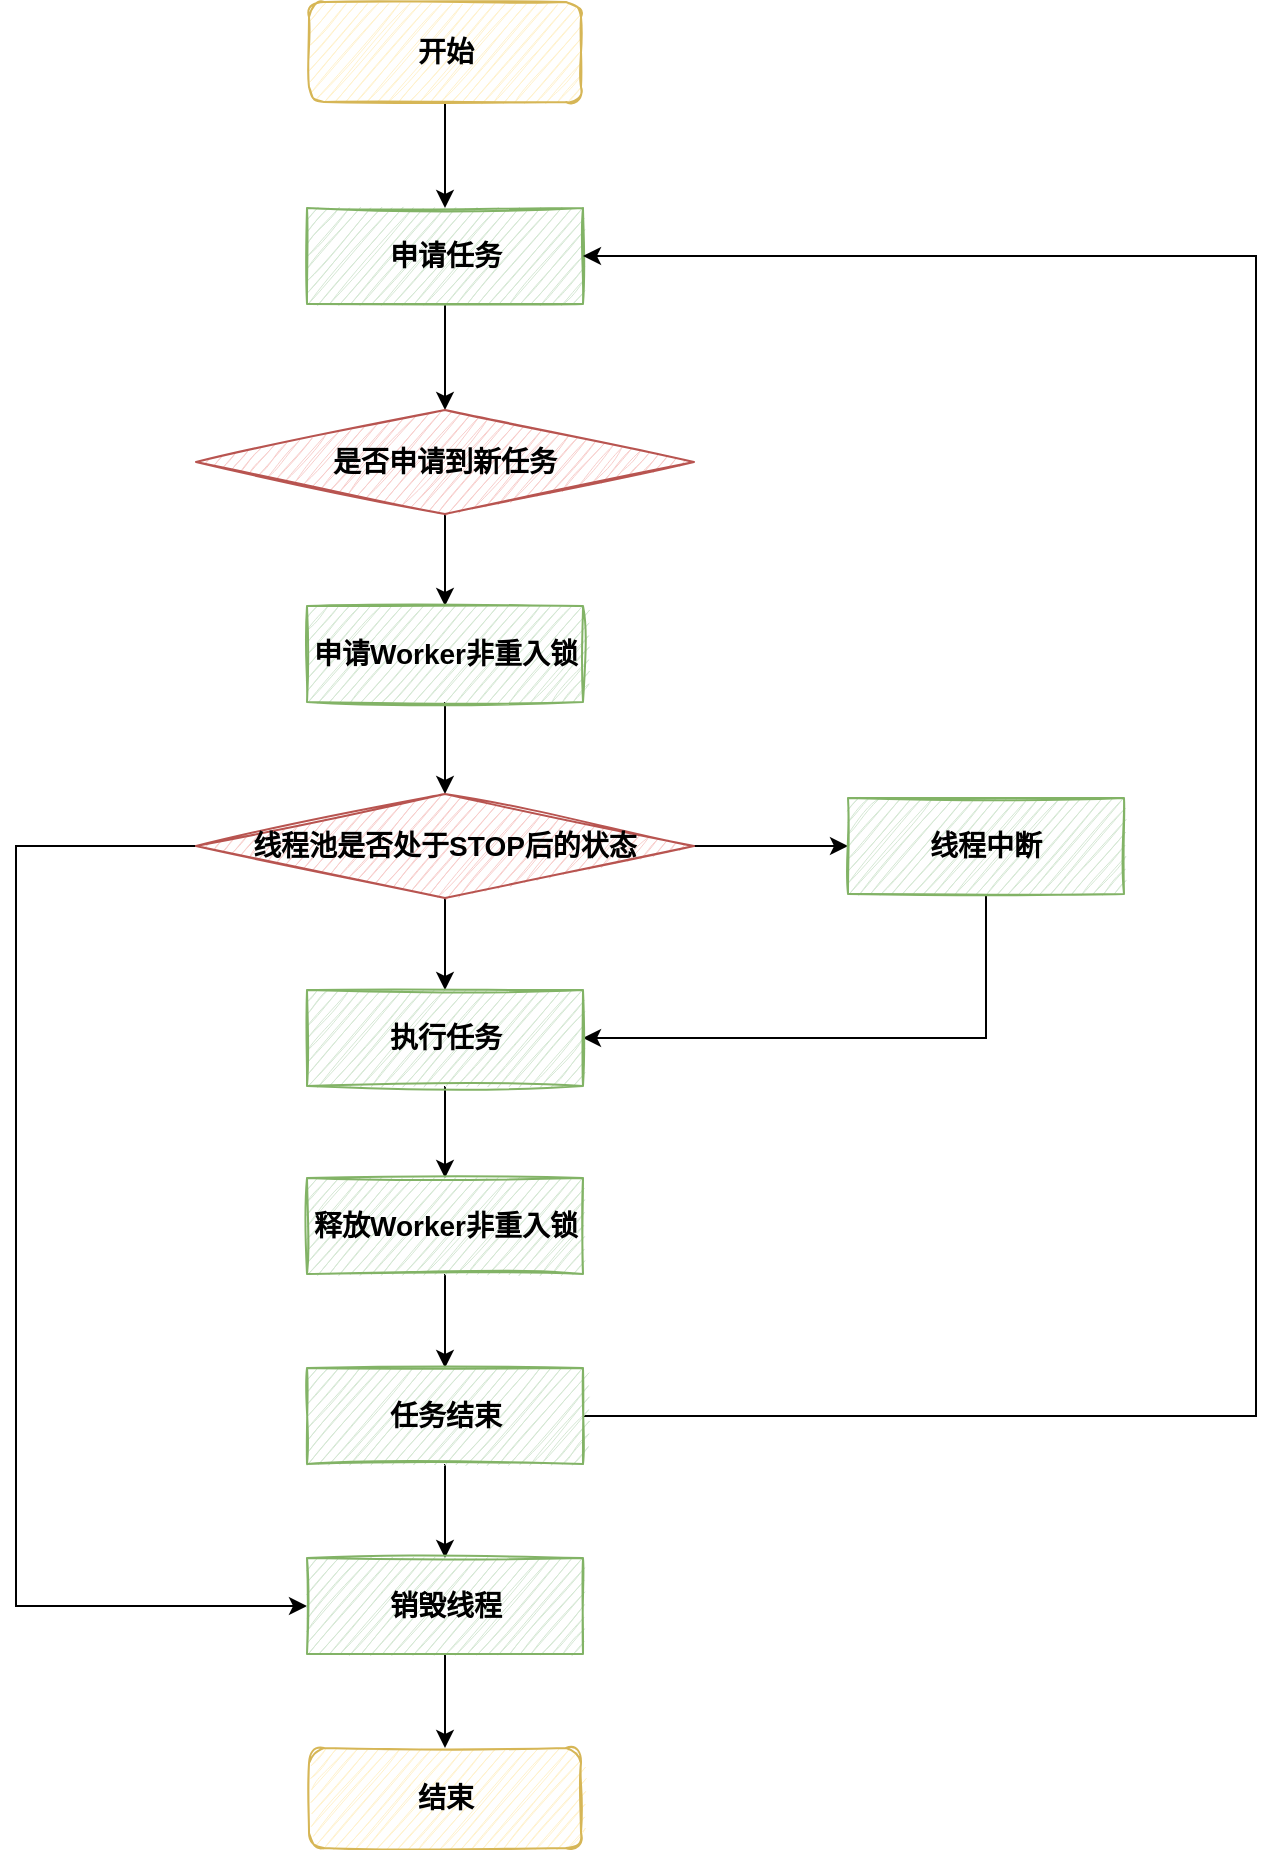 <mxfile version="16.0.0" type="github">
  <diagram id="ySVifV-QcuqdoftmTHAm" name="第 1 页">
    <mxGraphModel dx="1422" dy="762" grid="0" gridSize="10" guides="1" tooltips="1" connect="1" arrows="1" fold="1" page="0" pageScale="1" pageWidth="827" pageHeight="1169" math="0" shadow="0">
      <root>
        <mxCell id="0" />
        <mxCell id="1" parent="0" />
        <mxCell id="4yu5VvH08vNOzonepLd2-12" value="" style="edgeStyle=orthogonalEdgeStyle;rounded=0;orthogonalLoop=1;jettySize=auto;html=1;" edge="1" parent="1" source="4yu5VvH08vNOzonepLd2-1" target="4yu5VvH08vNOzonepLd2-2">
          <mxGeometry relative="1" as="geometry" />
        </mxCell>
        <mxCell id="4yu5VvH08vNOzonepLd2-1" value="&lt;font style=&quot;font-size: 14px&quot;&gt;&lt;b&gt;开始&lt;/b&gt;&lt;/font&gt;" style="rounded=1;whiteSpace=wrap;html=1;fillColor=#fff2cc;strokeColor=#d6b656;sketch=1;" vertex="1" parent="1">
          <mxGeometry x="329.5" y="81" width="136" height="50" as="geometry" />
        </mxCell>
        <mxCell id="4yu5VvH08vNOzonepLd2-13" value="" style="edgeStyle=orthogonalEdgeStyle;rounded=0;orthogonalLoop=1;jettySize=auto;html=1;" edge="1" parent="1" source="4yu5VvH08vNOzonepLd2-2" target="4yu5VvH08vNOzonepLd2-3">
          <mxGeometry relative="1" as="geometry" />
        </mxCell>
        <mxCell id="4yu5VvH08vNOzonepLd2-2" value="&lt;b&gt;申请任务&lt;/b&gt;" style="rounded=0;whiteSpace=wrap;html=1;fontSize=14;fillColor=#d5e8d4;strokeColor=#82b366;sketch=1;" vertex="1" parent="1">
          <mxGeometry x="328.5" y="184" width="138" height="48" as="geometry" />
        </mxCell>
        <mxCell id="4yu5VvH08vNOzonepLd2-14" value="" style="edgeStyle=orthogonalEdgeStyle;rounded=0;orthogonalLoop=1;jettySize=auto;html=1;" edge="1" parent="1" source="4yu5VvH08vNOzonepLd2-3" target="4yu5VvH08vNOzonepLd2-4">
          <mxGeometry relative="1" as="geometry" />
        </mxCell>
        <mxCell id="4yu5VvH08vNOzonepLd2-3" value="&lt;b&gt;是否申请到新任务&lt;/b&gt;" style="rhombus;whiteSpace=wrap;html=1;sketch=1;fontSize=14;fillColor=#f8cecc;strokeColor=#b85450;" vertex="1" parent="1">
          <mxGeometry x="273" y="285" width="249" height="52" as="geometry" />
        </mxCell>
        <mxCell id="4yu5VvH08vNOzonepLd2-15" value="" style="edgeStyle=orthogonalEdgeStyle;rounded=0;orthogonalLoop=1;jettySize=auto;html=1;" edge="1" parent="1" source="4yu5VvH08vNOzonepLd2-4" target="4yu5VvH08vNOzonepLd2-5">
          <mxGeometry relative="1" as="geometry" />
        </mxCell>
        <mxCell id="4yu5VvH08vNOzonepLd2-4" value="&lt;b&gt;申请Worker非重入锁&lt;/b&gt;" style="rounded=0;whiteSpace=wrap;html=1;fontSize=14;fillColor=#d5e8d4;strokeColor=#82b366;sketch=1;" vertex="1" parent="1">
          <mxGeometry x="328.5" y="383" width="138" height="48" as="geometry" />
        </mxCell>
        <mxCell id="4yu5VvH08vNOzonepLd2-16" value="" style="edgeStyle=orthogonalEdgeStyle;rounded=0;orthogonalLoop=1;jettySize=auto;html=1;" edge="1" parent="1" source="4yu5VvH08vNOzonepLd2-5" target="4yu5VvH08vNOzonepLd2-7">
          <mxGeometry relative="1" as="geometry" />
        </mxCell>
        <mxCell id="4yu5VvH08vNOzonepLd2-21" value="" style="edgeStyle=orthogonalEdgeStyle;rounded=0;orthogonalLoop=1;jettySize=auto;html=1;" edge="1" parent="1" source="4yu5VvH08vNOzonepLd2-5" target="4yu5VvH08vNOzonepLd2-6">
          <mxGeometry relative="1" as="geometry" />
        </mxCell>
        <mxCell id="4yu5VvH08vNOzonepLd2-24" style="edgeStyle=orthogonalEdgeStyle;rounded=0;orthogonalLoop=1;jettySize=auto;html=1;entryX=0;entryY=0.5;entryDx=0;entryDy=0;" edge="1" parent="1" source="4yu5VvH08vNOzonepLd2-5" target="4yu5VvH08vNOzonepLd2-10">
          <mxGeometry relative="1" as="geometry">
            <Array as="points">
              <mxPoint x="183" y="503" />
              <mxPoint x="183" y="883" />
            </Array>
          </mxGeometry>
        </mxCell>
        <mxCell id="4yu5VvH08vNOzonepLd2-5" value="&lt;b&gt;线程池是否处于STOP后的状态&lt;/b&gt;" style="rhombus;whiteSpace=wrap;html=1;sketch=1;fontSize=14;fillColor=#f8cecc;strokeColor=#b85450;" vertex="1" parent="1">
          <mxGeometry x="273" y="477" width="249" height="52" as="geometry" />
        </mxCell>
        <mxCell id="4yu5VvH08vNOzonepLd2-22" style="edgeStyle=orthogonalEdgeStyle;rounded=0;orthogonalLoop=1;jettySize=auto;html=1;entryX=1;entryY=0.5;entryDx=0;entryDy=0;" edge="1" parent="1" source="4yu5VvH08vNOzonepLd2-6" target="4yu5VvH08vNOzonepLd2-7">
          <mxGeometry relative="1" as="geometry">
            <Array as="points">
              <mxPoint x="668" y="599" />
            </Array>
          </mxGeometry>
        </mxCell>
        <mxCell id="4yu5VvH08vNOzonepLd2-6" value="&lt;b&gt;线程中断&lt;/b&gt;" style="rounded=0;whiteSpace=wrap;html=1;fontSize=14;fillColor=#d5e8d4;strokeColor=#82b366;sketch=1;" vertex="1" parent="1">
          <mxGeometry x="599" y="479" width="138" height="48" as="geometry" />
        </mxCell>
        <mxCell id="4yu5VvH08vNOzonepLd2-17" value="" style="edgeStyle=orthogonalEdgeStyle;rounded=0;orthogonalLoop=1;jettySize=auto;html=1;" edge="1" parent="1" source="4yu5VvH08vNOzonepLd2-7" target="4yu5VvH08vNOzonepLd2-8">
          <mxGeometry relative="1" as="geometry" />
        </mxCell>
        <mxCell id="4yu5VvH08vNOzonepLd2-7" value="&lt;b&gt;执行任务&lt;/b&gt;" style="rounded=0;whiteSpace=wrap;html=1;fontSize=14;fillColor=#d5e8d4;strokeColor=#82b366;sketch=1;" vertex="1" parent="1">
          <mxGeometry x="328.5" y="575" width="138" height="48" as="geometry" />
        </mxCell>
        <mxCell id="4yu5VvH08vNOzonepLd2-18" value="" style="edgeStyle=orthogonalEdgeStyle;rounded=0;orthogonalLoop=1;jettySize=auto;html=1;" edge="1" parent="1" source="4yu5VvH08vNOzonepLd2-8" target="4yu5VvH08vNOzonepLd2-9">
          <mxGeometry relative="1" as="geometry" />
        </mxCell>
        <mxCell id="4yu5VvH08vNOzonepLd2-8" value="&lt;b&gt;释放Worker非重入锁&lt;/b&gt;" style="rounded=0;whiteSpace=wrap;html=1;fontSize=14;fillColor=#d5e8d4;strokeColor=#82b366;sketch=1;" vertex="1" parent="1">
          <mxGeometry x="328.5" y="669" width="138" height="48" as="geometry" />
        </mxCell>
        <mxCell id="4yu5VvH08vNOzonepLd2-19" value="" style="edgeStyle=orthogonalEdgeStyle;rounded=0;orthogonalLoop=1;jettySize=auto;html=1;" edge="1" parent="1" source="4yu5VvH08vNOzonepLd2-9" target="4yu5VvH08vNOzonepLd2-10">
          <mxGeometry relative="1" as="geometry" />
        </mxCell>
        <mxCell id="4yu5VvH08vNOzonepLd2-25" style="edgeStyle=orthogonalEdgeStyle;rounded=0;orthogonalLoop=1;jettySize=auto;html=1;entryX=1;entryY=0.5;entryDx=0;entryDy=0;" edge="1" parent="1" source="4yu5VvH08vNOzonepLd2-9" target="4yu5VvH08vNOzonepLd2-2">
          <mxGeometry relative="1" as="geometry">
            <mxPoint x="807" y="201" as="targetPoint" />
            <Array as="points">
              <mxPoint x="803" y="788" />
              <mxPoint x="803" y="208" />
            </Array>
          </mxGeometry>
        </mxCell>
        <mxCell id="4yu5VvH08vNOzonepLd2-9" value="&lt;b&gt;任务结束&lt;/b&gt;" style="rounded=0;whiteSpace=wrap;html=1;fontSize=14;fillColor=#d5e8d4;strokeColor=#82b366;sketch=1;" vertex="1" parent="1">
          <mxGeometry x="328.5" y="764" width="138" height="48" as="geometry" />
        </mxCell>
        <mxCell id="4yu5VvH08vNOzonepLd2-20" value="" style="edgeStyle=orthogonalEdgeStyle;rounded=0;orthogonalLoop=1;jettySize=auto;html=1;" edge="1" parent="1" source="4yu5VvH08vNOzonepLd2-10" target="4yu5VvH08vNOzonepLd2-11">
          <mxGeometry relative="1" as="geometry" />
        </mxCell>
        <mxCell id="4yu5VvH08vNOzonepLd2-10" value="&lt;b&gt;销毁线程&lt;/b&gt;" style="rounded=0;whiteSpace=wrap;html=1;fontSize=14;fillColor=#d5e8d4;strokeColor=#82b366;sketch=1;" vertex="1" parent="1">
          <mxGeometry x="328.5" y="859" width="138" height="48" as="geometry" />
        </mxCell>
        <mxCell id="4yu5VvH08vNOzonepLd2-11" value="&lt;span style=&quot;font-size: 14px&quot;&gt;&lt;b&gt;结束&lt;/b&gt;&lt;/span&gt;" style="rounded=1;whiteSpace=wrap;html=1;fillColor=#fff2cc;strokeColor=#d6b656;sketch=1;" vertex="1" parent="1">
          <mxGeometry x="329.5" y="954" width="136" height="50" as="geometry" />
        </mxCell>
      </root>
    </mxGraphModel>
  </diagram>
</mxfile>
